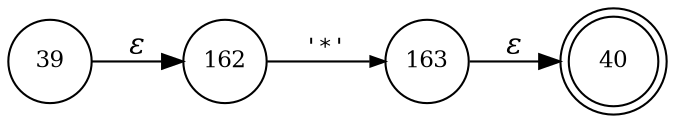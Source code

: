 digraph ATN {
rankdir=LR;
s40[fontsize=11, label="40", shape=doublecircle, fixedsize=true, width=.6];
s162[fontsize=11,label="162", shape=circle, fixedsize=true, width=.55, peripheries=1];
s163[fontsize=11,label="163", shape=circle, fixedsize=true, width=.55, peripheries=1];
s39[fontsize=11,label="39", shape=circle, fixedsize=true, width=.55, peripheries=1];
s39 -> s162 [fontname="Times-Italic", label="&epsilon;"];
s162 -> s163 [fontsize=11, fontname="Courier", arrowsize=.7, label = "'*'", arrowhead = normal];
s163 -> s40 [fontname="Times-Italic", label="&epsilon;"];
}
